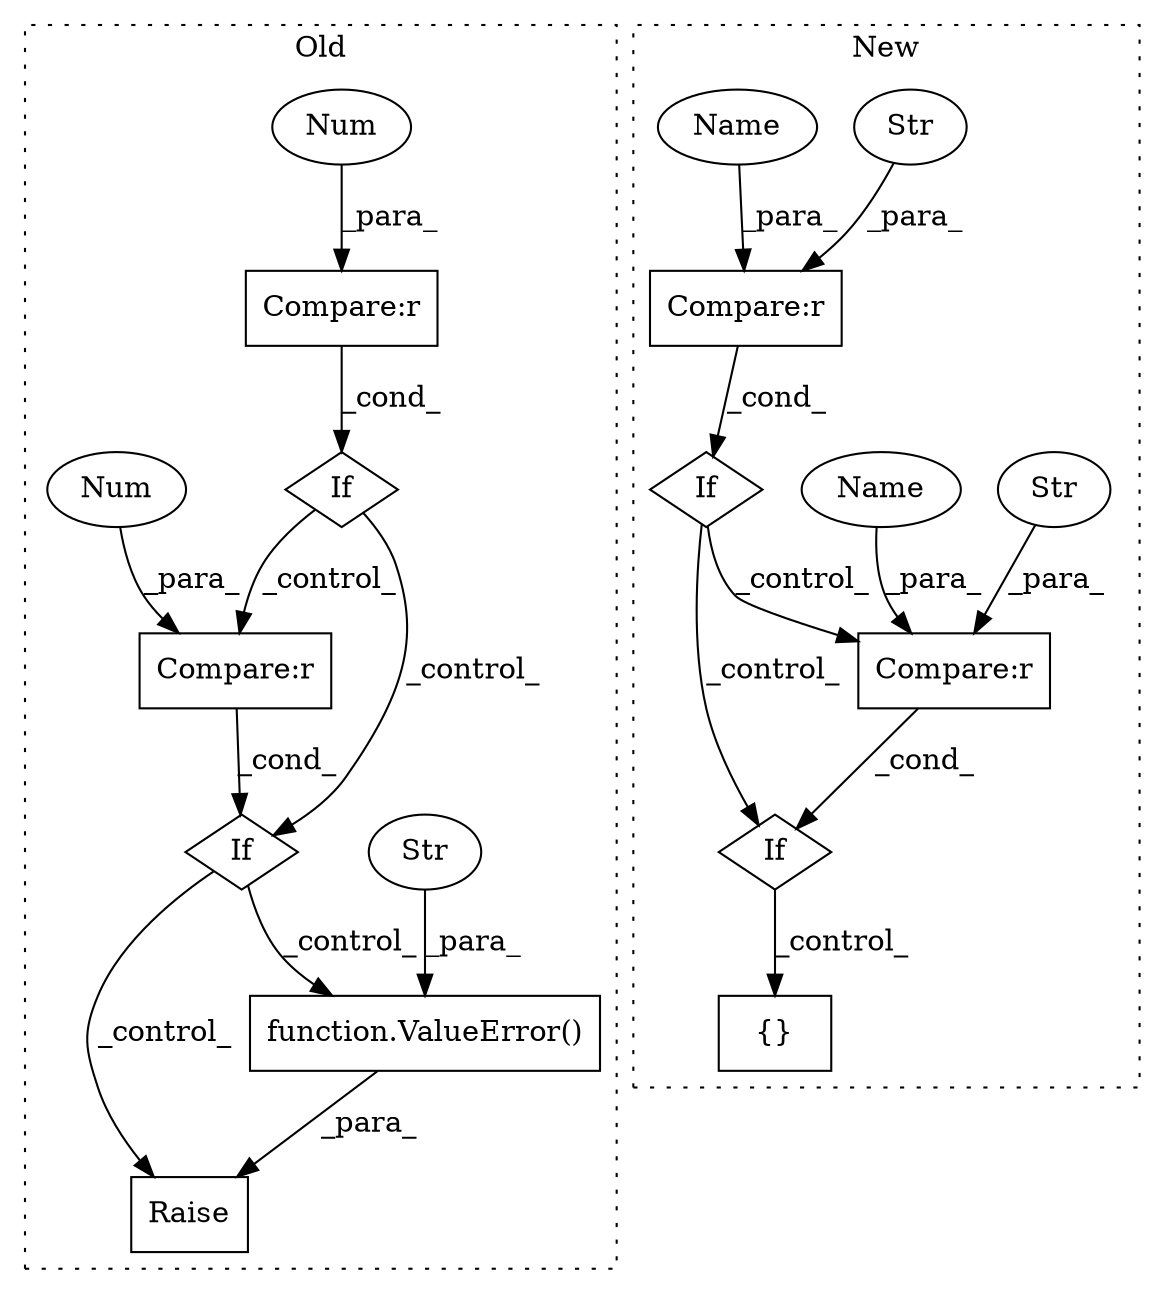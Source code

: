 digraph G {
subgraph cluster0 {
1 [label="Raise" a="91" s="3021" l="6" shape="box"];
3 [label="function.ValueError()" a="75" s="3027,3095" l="11,1" shape="box"];
4 [label="If" a="96" s="2855,2882" l="3,14" shape="diamond"];
5 [label="Compare:r" a="40" s="2858" l="24" shape="box"];
7 [label="If" a="96" s="2975,3007" l="3,14" shape="diamond"];
8 [label="Str" a="66" s="3038" l="57" shape="ellipse"];
9 [label="Num" a="76" s="2881" l="1" shape="ellipse"];
13 [label="Compare:r" a="40" s="2978" l="29" shape="box"];
14 [label="Num" a="76" s="3006" l="1" shape="ellipse"];
label = "Old";
style="dotted";
}
subgraph cluster1 {
2 [label="{}" a="59" s="3292,3316" l="1,0" shape="box"];
6 [label="If" a="96" s="3219,3251" l="0,14" shape="diamond"];
10 [label="Compare:r" a="40" s="3064" l="32" shape="box"];
11 [label="If" a="96" s="3064,3096" l="0,14" shape="diamond"];
12 [label="Str" a="66" s="3080" l="16" shape="ellipse"];
15 [label="Compare:r" a="40" s="3219" l="32" shape="box"];
16 [label="Str" a="66" s="3235" l="16" shape="ellipse"];
17 [label="Name" a="87" s="3219" l="12" shape="ellipse"];
18 [label="Name" a="87" s="3064" l="12" shape="ellipse"];
label = "New";
style="dotted";
}
3 -> 1 [label="_para_"];
4 -> 13 [label="_control_"];
4 -> 7 [label="_control_"];
5 -> 4 [label="_cond_"];
6 -> 2 [label="_control_"];
7 -> 3 [label="_control_"];
7 -> 1 [label="_control_"];
8 -> 3 [label="_para_"];
9 -> 5 [label="_para_"];
10 -> 11 [label="_cond_"];
11 -> 6 [label="_control_"];
11 -> 15 [label="_control_"];
12 -> 10 [label="_para_"];
13 -> 7 [label="_cond_"];
14 -> 13 [label="_para_"];
15 -> 6 [label="_cond_"];
16 -> 15 [label="_para_"];
17 -> 15 [label="_para_"];
18 -> 10 [label="_para_"];
}